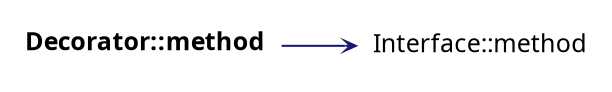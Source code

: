digraph "Decorator::method"
{
 // INTERACTIVE_SVG=YES
 // LATEX_PDF_SIZE
  graph [];
  edge [fontname=Ubuntu labelfontsize=10 arrowhead=open arrowtail=open arrowsize=0.5];
  node [fontname=Ubuntu fontsize=12 shape=plaintext];
  rankdir="LR";
  Node1 [label=<<b>Decorator::method</b>> tooltip=" " ];
  Node1 -> Node2 [color="midnightblue"style="solid"];
  Node2 [label="Interface::method" URL="$structInterface.html#a73306300ba88073a31d86d9e282ff5ca" tooltip=" " ];
}
